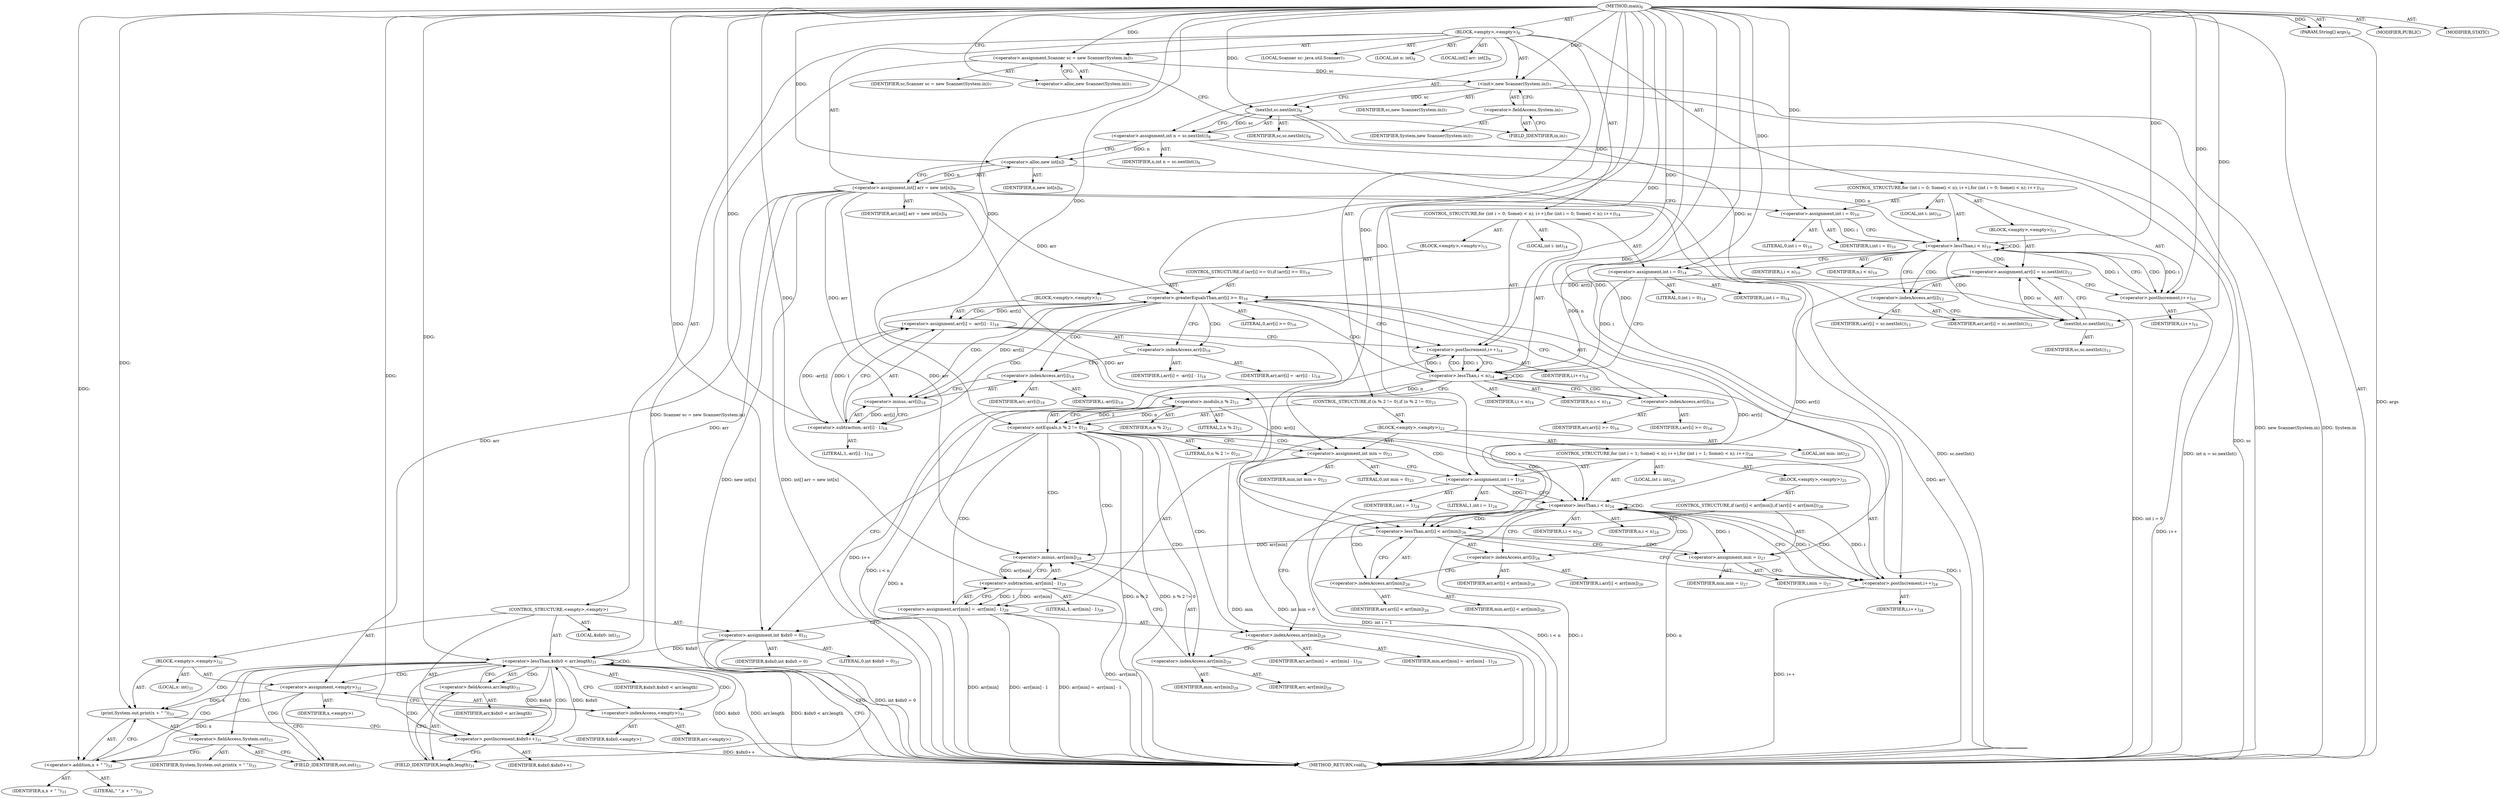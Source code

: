 digraph "main" {  
"19" [label = <(METHOD,main)<SUB>6</SUB>> ]
"20" [label = <(PARAM,String[] args)<SUB>6</SUB>> ]
"21" [label = <(BLOCK,&lt;empty&gt;,&lt;empty&gt;)<SUB>6</SUB>> ]
"4" [label = <(LOCAL,Scanner sc: java.util.Scanner)<SUB>7</SUB>> ]
"22" [label = <(&lt;operator&gt;.assignment,Scanner sc = new Scanner(System.in))<SUB>7</SUB>> ]
"23" [label = <(IDENTIFIER,sc,Scanner sc = new Scanner(System.in))<SUB>7</SUB>> ]
"24" [label = <(&lt;operator&gt;.alloc,new Scanner(System.in))<SUB>7</SUB>> ]
"25" [label = <(&lt;init&gt;,new Scanner(System.in))<SUB>7</SUB>> ]
"3" [label = <(IDENTIFIER,sc,new Scanner(System.in))<SUB>7</SUB>> ]
"26" [label = <(&lt;operator&gt;.fieldAccess,System.in)<SUB>7</SUB>> ]
"27" [label = <(IDENTIFIER,System,new Scanner(System.in))<SUB>7</SUB>> ]
"28" [label = <(FIELD_IDENTIFIER,in,in)<SUB>7</SUB>> ]
"29" [label = <(LOCAL,int n: int)<SUB>8</SUB>> ]
"30" [label = <(&lt;operator&gt;.assignment,int n = sc.nextInt())<SUB>8</SUB>> ]
"31" [label = <(IDENTIFIER,n,int n = sc.nextInt())<SUB>8</SUB>> ]
"32" [label = <(nextInt,sc.nextInt())<SUB>8</SUB>> ]
"33" [label = <(IDENTIFIER,sc,sc.nextInt())<SUB>8</SUB>> ]
"34" [label = <(LOCAL,int[] arr: int[])<SUB>9</SUB>> ]
"35" [label = <(&lt;operator&gt;.assignment,int[] arr = new int[n])<SUB>9</SUB>> ]
"36" [label = <(IDENTIFIER,arr,int[] arr = new int[n])<SUB>9</SUB>> ]
"37" [label = <(&lt;operator&gt;.alloc,new int[n])> ]
"38" [label = <(IDENTIFIER,n,new int[n])<SUB>9</SUB>> ]
"39" [label = <(CONTROL_STRUCTURE,for (int i = 0; Some(i &lt; n); i++),for (int i = 0; Some(i &lt; n); i++))<SUB>10</SUB>> ]
"40" [label = <(LOCAL,int i: int)<SUB>10</SUB>> ]
"41" [label = <(&lt;operator&gt;.assignment,int i = 0)<SUB>10</SUB>> ]
"42" [label = <(IDENTIFIER,i,int i = 0)<SUB>10</SUB>> ]
"43" [label = <(LITERAL,0,int i = 0)<SUB>10</SUB>> ]
"44" [label = <(&lt;operator&gt;.lessThan,i &lt; n)<SUB>10</SUB>> ]
"45" [label = <(IDENTIFIER,i,i &lt; n)<SUB>10</SUB>> ]
"46" [label = <(IDENTIFIER,n,i &lt; n)<SUB>10</SUB>> ]
"47" [label = <(&lt;operator&gt;.postIncrement,i++)<SUB>10</SUB>> ]
"48" [label = <(IDENTIFIER,i,i++)<SUB>10</SUB>> ]
"49" [label = <(BLOCK,&lt;empty&gt;,&lt;empty&gt;)<SUB>11</SUB>> ]
"50" [label = <(&lt;operator&gt;.assignment,arr[i] = sc.nextInt())<SUB>12</SUB>> ]
"51" [label = <(&lt;operator&gt;.indexAccess,arr[i])<SUB>12</SUB>> ]
"52" [label = <(IDENTIFIER,arr,arr[i] = sc.nextInt())<SUB>12</SUB>> ]
"53" [label = <(IDENTIFIER,i,arr[i] = sc.nextInt())<SUB>12</SUB>> ]
"54" [label = <(nextInt,sc.nextInt())<SUB>12</SUB>> ]
"55" [label = <(IDENTIFIER,sc,sc.nextInt())<SUB>12</SUB>> ]
"56" [label = <(CONTROL_STRUCTURE,for (int i = 0; Some(i &lt; n); i++),for (int i = 0; Some(i &lt; n); i++))<SUB>14</SUB>> ]
"57" [label = <(LOCAL,int i: int)<SUB>14</SUB>> ]
"58" [label = <(&lt;operator&gt;.assignment,int i = 0)<SUB>14</SUB>> ]
"59" [label = <(IDENTIFIER,i,int i = 0)<SUB>14</SUB>> ]
"60" [label = <(LITERAL,0,int i = 0)<SUB>14</SUB>> ]
"61" [label = <(&lt;operator&gt;.lessThan,i &lt; n)<SUB>14</SUB>> ]
"62" [label = <(IDENTIFIER,i,i &lt; n)<SUB>14</SUB>> ]
"63" [label = <(IDENTIFIER,n,i &lt; n)<SUB>14</SUB>> ]
"64" [label = <(&lt;operator&gt;.postIncrement,i++)<SUB>14</SUB>> ]
"65" [label = <(IDENTIFIER,i,i++)<SUB>14</SUB>> ]
"66" [label = <(BLOCK,&lt;empty&gt;,&lt;empty&gt;)<SUB>15</SUB>> ]
"67" [label = <(CONTROL_STRUCTURE,if (arr[i] &gt;= 0),if (arr[i] &gt;= 0))<SUB>16</SUB>> ]
"68" [label = <(&lt;operator&gt;.greaterEqualsThan,arr[i] &gt;= 0)<SUB>16</SUB>> ]
"69" [label = <(&lt;operator&gt;.indexAccess,arr[i])<SUB>16</SUB>> ]
"70" [label = <(IDENTIFIER,arr,arr[i] &gt;= 0)<SUB>16</SUB>> ]
"71" [label = <(IDENTIFIER,i,arr[i] &gt;= 0)<SUB>16</SUB>> ]
"72" [label = <(LITERAL,0,arr[i] &gt;= 0)<SUB>16</SUB>> ]
"73" [label = <(BLOCK,&lt;empty&gt;,&lt;empty&gt;)<SUB>17</SUB>> ]
"74" [label = <(&lt;operator&gt;.assignment,arr[i] = -arr[i] - 1)<SUB>18</SUB>> ]
"75" [label = <(&lt;operator&gt;.indexAccess,arr[i])<SUB>18</SUB>> ]
"76" [label = <(IDENTIFIER,arr,arr[i] = -arr[i] - 1)<SUB>18</SUB>> ]
"77" [label = <(IDENTIFIER,i,arr[i] = -arr[i] - 1)<SUB>18</SUB>> ]
"78" [label = <(&lt;operator&gt;.subtraction,-arr[i] - 1)<SUB>18</SUB>> ]
"79" [label = <(&lt;operator&gt;.minus,-arr[i])<SUB>18</SUB>> ]
"80" [label = <(&lt;operator&gt;.indexAccess,arr[i])<SUB>18</SUB>> ]
"81" [label = <(IDENTIFIER,arr,-arr[i])<SUB>18</SUB>> ]
"82" [label = <(IDENTIFIER,i,-arr[i])<SUB>18</SUB>> ]
"83" [label = <(LITERAL,1,-arr[i] - 1)<SUB>18</SUB>> ]
"84" [label = <(CONTROL_STRUCTURE,if (n % 2 != 0),if (n % 2 != 0))<SUB>21</SUB>> ]
"85" [label = <(&lt;operator&gt;.notEquals,n % 2 != 0)<SUB>21</SUB>> ]
"86" [label = <(&lt;operator&gt;.modulo,n % 2)<SUB>21</SUB>> ]
"87" [label = <(IDENTIFIER,n,n % 2)<SUB>21</SUB>> ]
"88" [label = <(LITERAL,2,n % 2)<SUB>21</SUB>> ]
"89" [label = <(LITERAL,0,n % 2 != 0)<SUB>21</SUB>> ]
"90" [label = <(BLOCK,&lt;empty&gt;,&lt;empty&gt;)<SUB>22</SUB>> ]
"91" [label = <(LOCAL,int min: int)<SUB>23</SUB>> ]
"92" [label = <(&lt;operator&gt;.assignment,int min = 0)<SUB>23</SUB>> ]
"93" [label = <(IDENTIFIER,min,int min = 0)<SUB>23</SUB>> ]
"94" [label = <(LITERAL,0,int min = 0)<SUB>23</SUB>> ]
"95" [label = <(CONTROL_STRUCTURE,for (int i = 1; Some(i &lt; n); i++),for (int i = 1; Some(i &lt; n); i++))<SUB>24</SUB>> ]
"96" [label = <(LOCAL,int i: int)<SUB>24</SUB>> ]
"97" [label = <(&lt;operator&gt;.assignment,int i = 1)<SUB>24</SUB>> ]
"98" [label = <(IDENTIFIER,i,int i = 1)<SUB>24</SUB>> ]
"99" [label = <(LITERAL,1,int i = 1)<SUB>24</SUB>> ]
"100" [label = <(&lt;operator&gt;.lessThan,i &lt; n)<SUB>24</SUB>> ]
"101" [label = <(IDENTIFIER,i,i &lt; n)<SUB>24</SUB>> ]
"102" [label = <(IDENTIFIER,n,i &lt; n)<SUB>24</SUB>> ]
"103" [label = <(&lt;operator&gt;.postIncrement,i++)<SUB>24</SUB>> ]
"104" [label = <(IDENTIFIER,i,i++)<SUB>24</SUB>> ]
"105" [label = <(BLOCK,&lt;empty&gt;,&lt;empty&gt;)<SUB>25</SUB>> ]
"106" [label = <(CONTROL_STRUCTURE,if (arr[i] &lt; arr[min]),if (arr[i] &lt; arr[min]))<SUB>26</SUB>> ]
"107" [label = <(&lt;operator&gt;.lessThan,arr[i] &lt; arr[min])<SUB>26</SUB>> ]
"108" [label = <(&lt;operator&gt;.indexAccess,arr[i])<SUB>26</SUB>> ]
"109" [label = <(IDENTIFIER,arr,arr[i] &lt; arr[min])<SUB>26</SUB>> ]
"110" [label = <(IDENTIFIER,i,arr[i] &lt; arr[min])<SUB>26</SUB>> ]
"111" [label = <(&lt;operator&gt;.indexAccess,arr[min])<SUB>26</SUB>> ]
"112" [label = <(IDENTIFIER,arr,arr[i] &lt; arr[min])<SUB>26</SUB>> ]
"113" [label = <(IDENTIFIER,min,arr[i] &lt; arr[min])<SUB>26</SUB>> ]
"114" [label = <(&lt;operator&gt;.assignment,min = i)<SUB>27</SUB>> ]
"115" [label = <(IDENTIFIER,min,min = i)<SUB>27</SUB>> ]
"116" [label = <(IDENTIFIER,i,min = i)<SUB>27</SUB>> ]
"117" [label = <(&lt;operator&gt;.assignment,arr[min] = -arr[min] - 1)<SUB>29</SUB>> ]
"118" [label = <(&lt;operator&gt;.indexAccess,arr[min])<SUB>29</SUB>> ]
"119" [label = <(IDENTIFIER,arr,arr[min] = -arr[min] - 1)<SUB>29</SUB>> ]
"120" [label = <(IDENTIFIER,min,arr[min] = -arr[min] - 1)<SUB>29</SUB>> ]
"121" [label = <(&lt;operator&gt;.subtraction,-arr[min] - 1)<SUB>29</SUB>> ]
"122" [label = <(&lt;operator&gt;.minus,-arr[min])<SUB>29</SUB>> ]
"123" [label = <(&lt;operator&gt;.indexAccess,arr[min])<SUB>29</SUB>> ]
"124" [label = <(IDENTIFIER,arr,-arr[min])<SUB>29</SUB>> ]
"125" [label = <(IDENTIFIER,min,-arr[min])<SUB>29</SUB>> ]
"126" [label = <(LITERAL,1,-arr[min] - 1)<SUB>29</SUB>> ]
"127" [label = <(CONTROL_STRUCTURE,&lt;empty&gt;,&lt;empty&gt;)> ]
"128" [label = <(LOCAL,$idx0: int)<SUB>31</SUB>> ]
"129" [label = <(&lt;operator&gt;.assignment,int $idx0 = 0)<SUB>31</SUB>> ]
"130" [label = <(IDENTIFIER,$idx0,int $idx0 = 0)> ]
"131" [label = <(LITERAL,0,int $idx0 = 0)<SUB>31</SUB>> ]
"132" [label = <(&lt;operator&gt;.lessThan,$idx0 &lt; arr.length)<SUB>31</SUB>> ]
"133" [label = <(IDENTIFIER,$idx0,$idx0 &lt; arr.length)> ]
"134" [label = <(&lt;operator&gt;.fieldAccess,arr.length)<SUB>31</SUB>> ]
"135" [label = <(IDENTIFIER,arr,$idx0 &lt; arr.length)> ]
"136" [label = <(FIELD_IDENTIFIER,length,length)<SUB>31</SUB>> ]
"137" [label = <(&lt;operator&gt;.postIncrement,$idx0++)<SUB>31</SUB>> ]
"138" [label = <(IDENTIFIER,$idx0,$idx0++)> ]
"139" [label = <(BLOCK,&lt;empty&gt;,&lt;empty&gt;)<SUB>32</SUB>> ]
"140" [label = <(LOCAL,x: int)<SUB>31</SUB>> ]
"141" [label = <(&lt;operator&gt;.assignment,&lt;empty&gt;)<SUB>31</SUB>> ]
"142" [label = <(IDENTIFIER,x,&lt;empty&gt;)> ]
"143" [label = <(&lt;operator&gt;.indexAccess,&lt;empty&gt;)<SUB>31</SUB>> ]
"144" [label = <(IDENTIFIER,arr,&lt;empty&gt;)> ]
"145" [label = <(IDENTIFIER,$idx0,&lt;empty&gt;)> ]
"146" [label = <(print,System.out.print(x + &quot; &quot;))<SUB>33</SUB>> ]
"147" [label = <(&lt;operator&gt;.fieldAccess,System.out)<SUB>33</SUB>> ]
"148" [label = <(IDENTIFIER,System,System.out.print(x + &quot; &quot;))<SUB>33</SUB>> ]
"149" [label = <(FIELD_IDENTIFIER,out,out)<SUB>33</SUB>> ]
"150" [label = <(&lt;operator&gt;.addition,x + &quot; &quot;)<SUB>33</SUB>> ]
"151" [label = <(IDENTIFIER,x,x + &quot; &quot;)<SUB>33</SUB>> ]
"152" [label = <(LITERAL,&quot; &quot;,x + &quot; &quot;)<SUB>33</SUB>> ]
"153" [label = <(MODIFIER,PUBLIC)> ]
"154" [label = <(MODIFIER,STATIC)> ]
"155" [label = <(METHOD_RETURN,void)<SUB>6</SUB>> ]
  "19" -> "20"  [ label = "AST: "] 
  "19" -> "21"  [ label = "AST: "] 
  "19" -> "153"  [ label = "AST: "] 
  "19" -> "154"  [ label = "AST: "] 
  "19" -> "155"  [ label = "AST: "] 
  "21" -> "4"  [ label = "AST: "] 
  "21" -> "22"  [ label = "AST: "] 
  "21" -> "25"  [ label = "AST: "] 
  "21" -> "29"  [ label = "AST: "] 
  "21" -> "30"  [ label = "AST: "] 
  "21" -> "34"  [ label = "AST: "] 
  "21" -> "35"  [ label = "AST: "] 
  "21" -> "39"  [ label = "AST: "] 
  "21" -> "56"  [ label = "AST: "] 
  "21" -> "84"  [ label = "AST: "] 
  "21" -> "127"  [ label = "AST: "] 
  "22" -> "23"  [ label = "AST: "] 
  "22" -> "24"  [ label = "AST: "] 
  "25" -> "3"  [ label = "AST: "] 
  "25" -> "26"  [ label = "AST: "] 
  "26" -> "27"  [ label = "AST: "] 
  "26" -> "28"  [ label = "AST: "] 
  "30" -> "31"  [ label = "AST: "] 
  "30" -> "32"  [ label = "AST: "] 
  "32" -> "33"  [ label = "AST: "] 
  "35" -> "36"  [ label = "AST: "] 
  "35" -> "37"  [ label = "AST: "] 
  "37" -> "38"  [ label = "AST: "] 
  "39" -> "40"  [ label = "AST: "] 
  "39" -> "41"  [ label = "AST: "] 
  "39" -> "44"  [ label = "AST: "] 
  "39" -> "47"  [ label = "AST: "] 
  "39" -> "49"  [ label = "AST: "] 
  "41" -> "42"  [ label = "AST: "] 
  "41" -> "43"  [ label = "AST: "] 
  "44" -> "45"  [ label = "AST: "] 
  "44" -> "46"  [ label = "AST: "] 
  "47" -> "48"  [ label = "AST: "] 
  "49" -> "50"  [ label = "AST: "] 
  "50" -> "51"  [ label = "AST: "] 
  "50" -> "54"  [ label = "AST: "] 
  "51" -> "52"  [ label = "AST: "] 
  "51" -> "53"  [ label = "AST: "] 
  "54" -> "55"  [ label = "AST: "] 
  "56" -> "57"  [ label = "AST: "] 
  "56" -> "58"  [ label = "AST: "] 
  "56" -> "61"  [ label = "AST: "] 
  "56" -> "64"  [ label = "AST: "] 
  "56" -> "66"  [ label = "AST: "] 
  "58" -> "59"  [ label = "AST: "] 
  "58" -> "60"  [ label = "AST: "] 
  "61" -> "62"  [ label = "AST: "] 
  "61" -> "63"  [ label = "AST: "] 
  "64" -> "65"  [ label = "AST: "] 
  "66" -> "67"  [ label = "AST: "] 
  "67" -> "68"  [ label = "AST: "] 
  "67" -> "73"  [ label = "AST: "] 
  "68" -> "69"  [ label = "AST: "] 
  "68" -> "72"  [ label = "AST: "] 
  "69" -> "70"  [ label = "AST: "] 
  "69" -> "71"  [ label = "AST: "] 
  "73" -> "74"  [ label = "AST: "] 
  "74" -> "75"  [ label = "AST: "] 
  "74" -> "78"  [ label = "AST: "] 
  "75" -> "76"  [ label = "AST: "] 
  "75" -> "77"  [ label = "AST: "] 
  "78" -> "79"  [ label = "AST: "] 
  "78" -> "83"  [ label = "AST: "] 
  "79" -> "80"  [ label = "AST: "] 
  "80" -> "81"  [ label = "AST: "] 
  "80" -> "82"  [ label = "AST: "] 
  "84" -> "85"  [ label = "AST: "] 
  "84" -> "90"  [ label = "AST: "] 
  "85" -> "86"  [ label = "AST: "] 
  "85" -> "89"  [ label = "AST: "] 
  "86" -> "87"  [ label = "AST: "] 
  "86" -> "88"  [ label = "AST: "] 
  "90" -> "91"  [ label = "AST: "] 
  "90" -> "92"  [ label = "AST: "] 
  "90" -> "95"  [ label = "AST: "] 
  "90" -> "117"  [ label = "AST: "] 
  "92" -> "93"  [ label = "AST: "] 
  "92" -> "94"  [ label = "AST: "] 
  "95" -> "96"  [ label = "AST: "] 
  "95" -> "97"  [ label = "AST: "] 
  "95" -> "100"  [ label = "AST: "] 
  "95" -> "103"  [ label = "AST: "] 
  "95" -> "105"  [ label = "AST: "] 
  "97" -> "98"  [ label = "AST: "] 
  "97" -> "99"  [ label = "AST: "] 
  "100" -> "101"  [ label = "AST: "] 
  "100" -> "102"  [ label = "AST: "] 
  "103" -> "104"  [ label = "AST: "] 
  "105" -> "106"  [ label = "AST: "] 
  "106" -> "107"  [ label = "AST: "] 
  "106" -> "114"  [ label = "AST: "] 
  "107" -> "108"  [ label = "AST: "] 
  "107" -> "111"  [ label = "AST: "] 
  "108" -> "109"  [ label = "AST: "] 
  "108" -> "110"  [ label = "AST: "] 
  "111" -> "112"  [ label = "AST: "] 
  "111" -> "113"  [ label = "AST: "] 
  "114" -> "115"  [ label = "AST: "] 
  "114" -> "116"  [ label = "AST: "] 
  "117" -> "118"  [ label = "AST: "] 
  "117" -> "121"  [ label = "AST: "] 
  "118" -> "119"  [ label = "AST: "] 
  "118" -> "120"  [ label = "AST: "] 
  "121" -> "122"  [ label = "AST: "] 
  "121" -> "126"  [ label = "AST: "] 
  "122" -> "123"  [ label = "AST: "] 
  "123" -> "124"  [ label = "AST: "] 
  "123" -> "125"  [ label = "AST: "] 
  "127" -> "128"  [ label = "AST: "] 
  "127" -> "129"  [ label = "AST: "] 
  "127" -> "132"  [ label = "AST: "] 
  "127" -> "137"  [ label = "AST: "] 
  "127" -> "139"  [ label = "AST: "] 
  "129" -> "130"  [ label = "AST: "] 
  "129" -> "131"  [ label = "AST: "] 
  "132" -> "133"  [ label = "AST: "] 
  "132" -> "134"  [ label = "AST: "] 
  "134" -> "135"  [ label = "AST: "] 
  "134" -> "136"  [ label = "AST: "] 
  "137" -> "138"  [ label = "AST: "] 
  "139" -> "140"  [ label = "AST: "] 
  "139" -> "141"  [ label = "AST: "] 
  "139" -> "146"  [ label = "AST: "] 
  "141" -> "142"  [ label = "AST: "] 
  "141" -> "143"  [ label = "AST: "] 
  "143" -> "144"  [ label = "AST: "] 
  "143" -> "145"  [ label = "AST: "] 
  "146" -> "147"  [ label = "AST: "] 
  "146" -> "150"  [ label = "AST: "] 
  "147" -> "148"  [ label = "AST: "] 
  "147" -> "149"  [ label = "AST: "] 
  "150" -> "151"  [ label = "AST: "] 
  "150" -> "152"  [ label = "AST: "] 
  "22" -> "28"  [ label = "CFG: "] 
  "25" -> "32"  [ label = "CFG: "] 
  "30" -> "37"  [ label = "CFG: "] 
  "35" -> "41"  [ label = "CFG: "] 
  "24" -> "22"  [ label = "CFG: "] 
  "26" -> "25"  [ label = "CFG: "] 
  "32" -> "30"  [ label = "CFG: "] 
  "37" -> "35"  [ label = "CFG: "] 
  "41" -> "44"  [ label = "CFG: "] 
  "44" -> "51"  [ label = "CFG: "] 
  "44" -> "58"  [ label = "CFG: "] 
  "47" -> "44"  [ label = "CFG: "] 
  "58" -> "61"  [ label = "CFG: "] 
  "61" -> "69"  [ label = "CFG: "] 
  "61" -> "86"  [ label = "CFG: "] 
  "64" -> "61"  [ label = "CFG: "] 
  "85" -> "92"  [ label = "CFG: "] 
  "85" -> "129"  [ label = "CFG: "] 
  "129" -> "136"  [ label = "CFG: "] 
  "132" -> "155"  [ label = "CFG: "] 
  "132" -> "143"  [ label = "CFG: "] 
  "137" -> "136"  [ label = "CFG: "] 
  "28" -> "26"  [ label = "CFG: "] 
  "50" -> "47"  [ label = "CFG: "] 
  "86" -> "85"  [ label = "CFG: "] 
  "92" -> "97"  [ label = "CFG: "] 
  "117" -> "129"  [ label = "CFG: "] 
  "134" -> "132"  [ label = "CFG: "] 
  "141" -> "149"  [ label = "CFG: "] 
  "146" -> "137"  [ label = "CFG: "] 
  "51" -> "54"  [ label = "CFG: "] 
  "54" -> "50"  [ label = "CFG: "] 
  "68" -> "75"  [ label = "CFG: "] 
  "68" -> "64"  [ label = "CFG: "] 
  "97" -> "100"  [ label = "CFG: "] 
  "100" -> "108"  [ label = "CFG: "] 
  "100" -> "118"  [ label = "CFG: "] 
  "103" -> "100"  [ label = "CFG: "] 
  "118" -> "123"  [ label = "CFG: "] 
  "121" -> "117"  [ label = "CFG: "] 
  "136" -> "134"  [ label = "CFG: "] 
  "143" -> "141"  [ label = "CFG: "] 
  "147" -> "150"  [ label = "CFG: "] 
  "150" -> "146"  [ label = "CFG: "] 
  "69" -> "68"  [ label = "CFG: "] 
  "74" -> "64"  [ label = "CFG: "] 
  "122" -> "121"  [ label = "CFG: "] 
  "149" -> "147"  [ label = "CFG: "] 
  "75" -> "80"  [ label = "CFG: "] 
  "78" -> "74"  [ label = "CFG: "] 
  "107" -> "114"  [ label = "CFG: "] 
  "107" -> "103"  [ label = "CFG: "] 
  "114" -> "103"  [ label = "CFG: "] 
  "123" -> "122"  [ label = "CFG: "] 
  "79" -> "78"  [ label = "CFG: "] 
  "108" -> "111"  [ label = "CFG: "] 
  "111" -> "107"  [ label = "CFG: "] 
  "80" -> "79"  [ label = "CFG: "] 
  "19" -> "24"  [ label = "CFG: "] 
  "20" -> "155"  [ label = "DDG: args"] 
  "22" -> "155"  [ label = "DDG: Scanner sc = new Scanner(System.in)"] 
  "25" -> "155"  [ label = "DDG: System.in"] 
  "25" -> "155"  [ label = "DDG: new Scanner(System.in)"] 
  "32" -> "155"  [ label = "DDG: sc"] 
  "30" -> "155"  [ label = "DDG: sc.nextInt()"] 
  "30" -> "155"  [ label = "DDG: int n = sc.nextInt()"] 
  "35" -> "155"  [ label = "DDG: arr"] 
  "35" -> "155"  [ label = "DDG: new int[n]"] 
  "35" -> "155"  [ label = "DDG: int[] arr = new int[n]"] 
  "58" -> "155"  [ label = "DDG: int i = 0"] 
  "61" -> "155"  [ label = "DDG: i"] 
  "61" -> "155"  [ label = "DDG: i &lt; n"] 
  "86" -> "155"  [ label = "DDG: n"] 
  "85" -> "155"  [ label = "DDG: n % 2"] 
  "85" -> "155"  [ label = "DDG: n % 2 != 0"] 
  "92" -> "155"  [ label = "DDG: min"] 
  "92" -> "155"  [ label = "DDG: int min = 0"] 
  "97" -> "155"  [ label = "DDG: int i = 1"] 
  "100" -> "155"  [ label = "DDG: i"] 
  "100" -> "155"  [ label = "DDG: n"] 
  "100" -> "155"  [ label = "DDG: i &lt; n"] 
  "117" -> "155"  [ label = "DDG: arr[min]"] 
  "121" -> "155"  [ label = "DDG: -arr[min]"] 
  "117" -> "155"  [ label = "DDG: -arr[min] - 1"] 
  "117" -> "155"  [ label = "DDG: arr[min] = -arr[min] - 1"] 
  "129" -> "155"  [ label = "DDG: int $idx0 = 0"] 
  "132" -> "155"  [ label = "DDG: $idx0"] 
  "132" -> "155"  [ label = "DDG: arr.length"] 
  "132" -> "155"  [ label = "DDG: $idx0 &lt; arr.length"] 
  "137" -> "155"  [ label = "DDG: $idx0++"] 
  "103" -> "155"  [ label = "DDG: i++"] 
  "64" -> "155"  [ label = "DDG: i++"] 
  "47" -> "155"  [ label = "DDG: i++"] 
  "19" -> "20"  [ label = "DDG: "] 
  "19" -> "22"  [ label = "DDG: "] 
  "32" -> "30"  [ label = "DDG: sc"] 
  "37" -> "35"  [ label = "DDG: n"] 
  "22" -> "25"  [ label = "DDG: sc"] 
  "19" -> "25"  [ label = "DDG: "] 
  "19" -> "41"  [ label = "DDG: "] 
  "19" -> "58"  [ label = "DDG: "] 
  "19" -> "129"  [ label = "DDG: "] 
  "25" -> "32"  [ label = "DDG: sc"] 
  "19" -> "32"  [ label = "DDG: "] 
  "30" -> "37"  [ label = "DDG: n"] 
  "19" -> "37"  [ label = "DDG: "] 
  "41" -> "44"  [ label = "DDG: i"] 
  "47" -> "44"  [ label = "DDG: i"] 
  "19" -> "44"  [ label = "DDG: "] 
  "37" -> "44"  [ label = "DDG: n"] 
  "44" -> "47"  [ label = "DDG: i"] 
  "19" -> "47"  [ label = "DDG: "] 
  "54" -> "50"  [ label = "DDG: sc"] 
  "58" -> "61"  [ label = "DDG: i"] 
  "64" -> "61"  [ label = "DDG: i"] 
  "19" -> "61"  [ label = "DDG: "] 
  "44" -> "61"  [ label = "DDG: n"] 
  "61" -> "64"  [ label = "DDG: i"] 
  "19" -> "64"  [ label = "DDG: "] 
  "86" -> "85"  [ label = "DDG: n"] 
  "86" -> "85"  [ label = "DDG: 2"] 
  "19" -> "85"  [ label = "DDG: "] 
  "19" -> "92"  [ label = "DDG: "] 
  "121" -> "117"  [ label = "DDG: -arr[min]"] 
  "121" -> "117"  [ label = "DDG: 1"] 
  "129" -> "132"  [ label = "DDG: $idx0"] 
  "137" -> "132"  [ label = "DDG: $idx0"] 
  "19" -> "132"  [ label = "DDG: "] 
  "35" -> "132"  [ label = "DDG: arr"] 
  "132" -> "137"  [ label = "DDG: $idx0"] 
  "19" -> "137"  [ label = "DDG: "] 
  "35" -> "141"  [ label = "DDG: arr"] 
  "61" -> "86"  [ label = "DDG: n"] 
  "19" -> "86"  [ label = "DDG: "] 
  "19" -> "97"  [ label = "DDG: "] 
  "141" -> "146"  [ label = "DDG: x"] 
  "19" -> "146"  [ label = "DDG: "] 
  "32" -> "54"  [ label = "DDG: sc"] 
  "19" -> "54"  [ label = "DDG: "] 
  "35" -> "68"  [ label = "DDG: arr"] 
  "74" -> "68"  [ label = "DDG: arr[i]"] 
  "50" -> "68"  [ label = "DDG: arr[i]"] 
  "19" -> "68"  [ label = "DDG: "] 
  "78" -> "74"  [ label = "DDG: -arr[i]"] 
  "78" -> "74"  [ label = "DDG: 1"] 
  "97" -> "100"  [ label = "DDG: i"] 
  "103" -> "100"  [ label = "DDG: i"] 
  "19" -> "100"  [ label = "DDG: "] 
  "86" -> "100"  [ label = "DDG: n"] 
  "100" -> "103"  [ label = "DDG: i"] 
  "19" -> "103"  [ label = "DDG: "] 
  "122" -> "121"  [ label = "DDG: arr[min]"] 
  "19" -> "121"  [ label = "DDG: "] 
  "141" -> "150"  [ label = "DDG: x"] 
  "19" -> "150"  [ label = "DDG: "] 
  "100" -> "114"  [ label = "DDG: i"] 
  "19" -> "114"  [ label = "DDG: "] 
  "35" -> "122"  [ label = "DDG: arr"] 
  "107" -> "122"  [ label = "DDG: arr[min]"] 
  "79" -> "78"  [ label = "DDG: arr[i]"] 
  "19" -> "78"  [ label = "DDG: "] 
  "35" -> "107"  [ label = "DDG: arr"] 
  "68" -> "107"  [ label = "DDG: arr[i]"] 
  "74" -> "107"  [ label = "DDG: arr[i]"] 
  "50" -> "107"  [ label = "DDG: arr[i]"] 
  "35" -> "79"  [ label = "DDG: arr"] 
  "68" -> "79"  [ label = "DDG: arr[i]"] 
  "44" -> "47"  [ label = "CDG: "] 
  "44" -> "51"  [ label = "CDG: "] 
  "44" -> "50"  [ label = "CDG: "] 
  "44" -> "44"  [ label = "CDG: "] 
  "44" -> "54"  [ label = "CDG: "] 
  "61" -> "68"  [ label = "CDG: "] 
  "61" -> "64"  [ label = "CDG: "] 
  "61" -> "69"  [ label = "CDG: "] 
  "61" -> "61"  [ label = "CDG: "] 
  "85" -> "122"  [ label = "CDG: "] 
  "85" -> "121"  [ label = "CDG: "] 
  "85" -> "92"  [ label = "CDG: "] 
  "85" -> "123"  [ label = "CDG: "] 
  "85" -> "97"  [ label = "CDG: "] 
  "85" -> "118"  [ label = "CDG: "] 
  "85" -> "100"  [ label = "CDG: "] 
  "85" -> "117"  [ label = "CDG: "] 
  "132" -> "141"  [ label = "CDG: "] 
  "132" -> "136"  [ label = "CDG: "] 
  "132" -> "146"  [ label = "CDG: "] 
  "132" -> "149"  [ label = "CDG: "] 
  "132" -> "132"  [ label = "CDG: "] 
  "132" -> "150"  [ label = "CDG: "] 
  "132" -> "134"  [ label = "CDG: "] 
  "132" -> "143"  [ label = "CDG: "] 
  "132" -> "137"  [ label = "CDG: "] 
  "132" -> "147"  [ label = "CDG: "] 
  "68" -> "75"  [ label = "CDG: "] 
  "68" -> "74"  [ label = "CDG: "] 
  "68" -> "79"  [ label = "CDG: "] 
  "68" -> "80"  [ label = "CDG: "] 
  "68" -> "78"  [ label = "CDG: "] 
  "100" -> "107"  [ label = "CDG: "] 
  "100" -> "103"  [ label = "CDG: "] 
  "100" -> "100"  [ label = "CDG: "] 
  "100" -> "108"  [ label = "CDG: "] 
  "100" -> "111"  [ label = "CDG: "] 
  "107" -> "114"  [ label = "CDG: "] 
}

